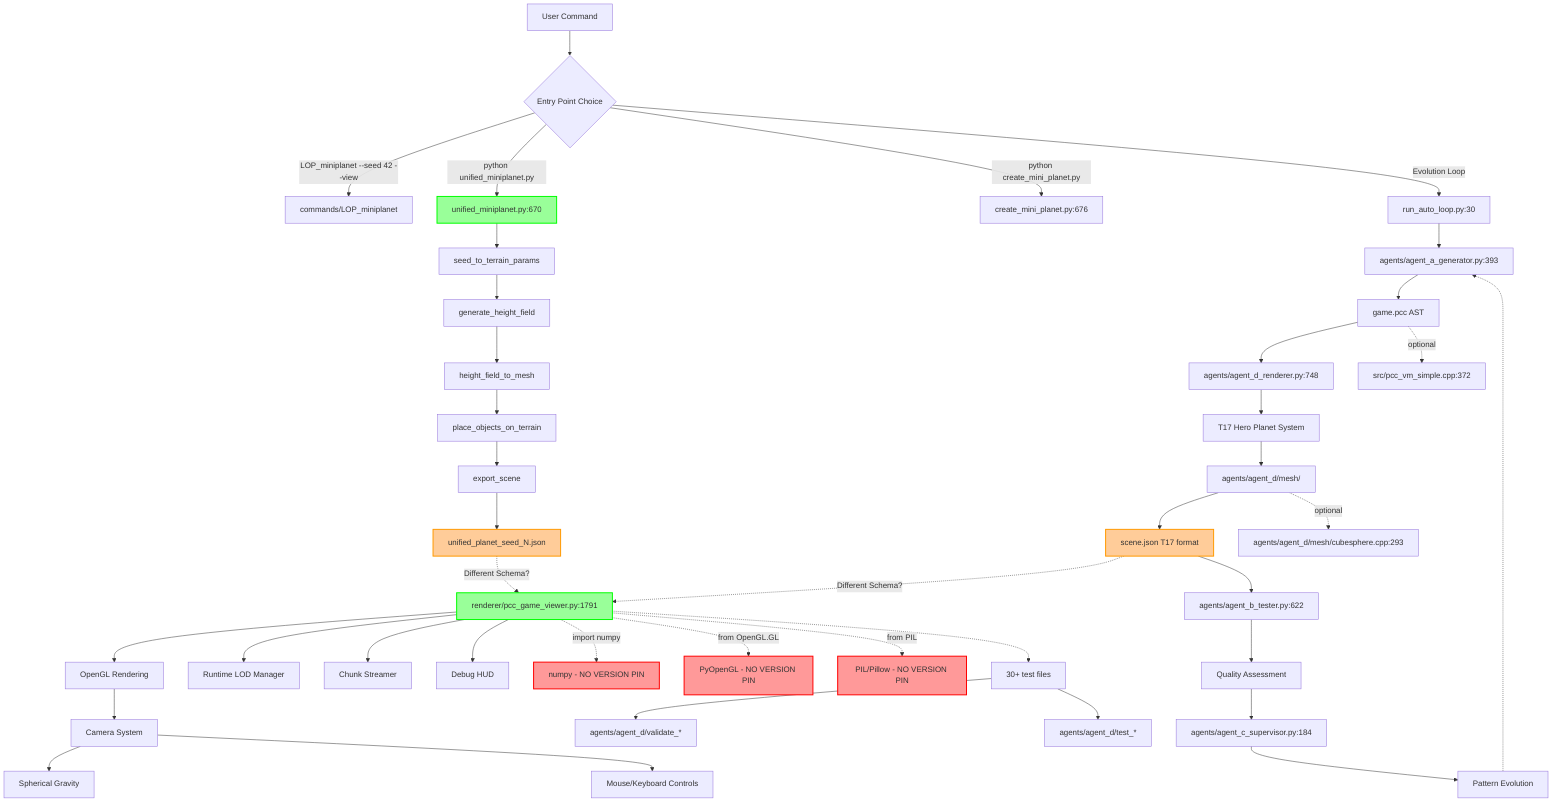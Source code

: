graph TB
    %% User Entry Points
    User[User Command] --> CLI{Entry Point Choice}
    CLI -->|LOP_miniplanet --seed 42 --view| LOP[commands/LOP_miniplanet]
    CLI -->|python unified_miniplanet.py| UMP[unified_miniplanet.py:670]
    CLI -->|python create_mini_planet.py| CMP[create_mini_planet.py:676]
    CLI -->|Evolution Loop| AUTO[run_auto_loop.py:30]
    
    %% Unified Mini-Planet Pipeline (PRIMARY)
    UMP --> S2T[seed_to_terrain_params]
    S2T --> HF[generate_height_field]
    HF --> M2M[height_field_to_mesh]
    M2M --> OBJ[place_objects_on_terrain]
    OBJ --> EXP[export_scene]
    EXP --> JSON1[unified_planet_seed_N.json]
    
    %% Agent D Pipeline (SECONDARY)
    AUTO --> AGEN[agents/agent_a_generator.py:393]
    AGEN --> PCC[game.pcc AST]
    PCC --> AGD[agents/agent_d_renderer.py:748]
    AGD --> T17[T17 Hero Planet System]
    T17 --> MESH[agents/agent_d/mesh/]
    MESH --> JSON2[scene.json T17 format]
    
    %% Dual JSON Schema Issue (SCHEMA DRIFT RISK)
    JSON1 -.->|Different Schema?| VIEWER
    JSON2 -.->|Different Schema?| VIEWER
    
    %% Renderer/Viewer Pipeline  
    VIEWER[renderer/pcc_game_viewer.py:1791]
    VIEWER --> OGL[OpenGL Rendering]
    VIEWER --> LOD[Runtime LOD Manager]
    VIEWER --> CHUNK[Chunk Streamer]
    VIEWER --> HUD[Debug HUD]
    
    %% Dependencies (UNMANAGED RISK)
    VIEWER -.->|import numpy| NPY[numpy - NO VERSION PIN]
    VIEWER -.->|from OpenGL.GL| GL[PyOpenGL - NO VERSION PIN] 
    VIEWER -.->|from PIL| PIL[PIL/Pillow - NO VERSION PIN]
    
    %% Navigation & Physics
    OGL --> CAM[Camera System]
    CAM --> GRAV[Spherical Gravity]
    CAM --> INPUT[Mouse/Keyboard Controls]
    
    %% Agent Evolution System
    JSON2 --> AGENTB[agents/agent_b_tester.py:622]
    AGENTB --> FEEDBACK[Quality Assessment]
    FEEDBACK --> AGENTC[agents/agent_c_supervisor.py:184]
    AGENTC --> PATTERNS[Pattern Evolution]
    PATTERNS -.-> AGEN
    
    %% C++ Components
    PCC -.->|optional| VM[src/pcc_vm_simple.cpp:372]
    MESH -.->|optional| CUBE[agents/agent_d/mesh/cubesphere.cpp:293]
    
    %% Testing Infrastructure
    VIEWER -.-> TESTS[30+ test files]
    TESTS --> VALIDATE[agents/agent_d/validate_*]
    TESTS --> AGTEST[agents/agent_d/test_*]
    
    %% High-Risk Areas (RED)
    classDef risk fill:#ff9999,stroke:#ff0000,stroke-width:2px
    class NPY,GL,PIL risk
    
    %% Primary Paths (GREEN)
    classDef primary fill:#99ff99,stroke:#00ff00,stroke-width:2px  
    class UMP,VIEWER primary
    
    %% Schema Drift (ORANGE)
    classDef schema fill:#ffcc99,stroke:#ff9900,stroke-width:2px
    class JSON1,JSON2 schema